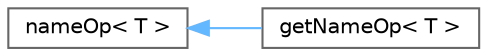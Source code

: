 digraph "Graphical Class Hierarchy"
{
 // LATEX_PDF_SIZE
  bgcolor="transparent";
  edge [fontname=Helvetica,fontsize=10,labelfontname=Helvetica,labelfontsize=10];
  node [fontname=Helvetica,fontsize=10,shape=box,height=0.2,width=0.4];
  rankdir="LR";
  Node0 [id="Node000000",label="nameOp\< T \>",height=0.2,width=0.4,color="grey40", fillcolor="white", style="filled",URL="$structFoam_1_1nameOp.html",tooltip=" "];
  Node0 -> Node1 [id="edge5105_Node000000_Node000001",dir="back",color="steelblue1",style="solid",tooltip=" "];
  Node1 [id="Node000001",label="getNameOp\< T \>",height=0.2,width=0.4,color="grey40", fillcolor="white", style="filled",URL="$structFoam_1_1getNameOp.html",tooltip=" "];
}
